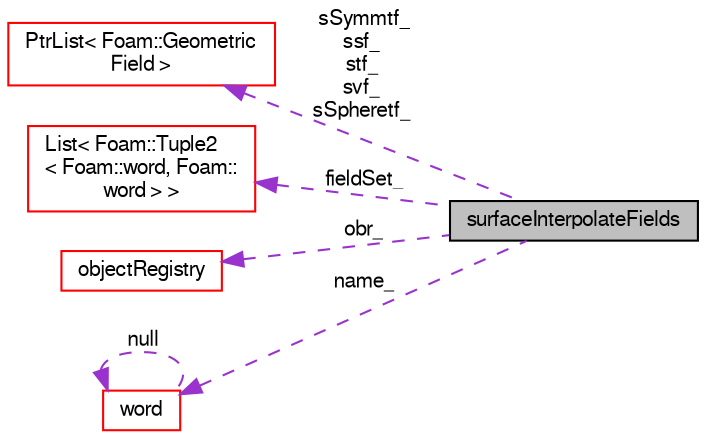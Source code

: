 digraph "surfaceInterpolateFields"
{
  bgcolor="transparent";
  edge [fontname="FreeSans",fontsize="10",labelfontname="FreeSans",labelfontsize="10"];
  node [fontname="FreeSans",fontsize="10",shape=record];
  rankdir="LR";
  Node1 [label="surfaceInterpolateFields",height=0.2,width=0.4,color="black", fillcolor="grey75", style="filled", fontcolor="black"];
  Node2 -> Node1 [dir="back",color="darkorchid3",fontsize="10",style="dashed",label=" sSymmtf_\nssf_\nstf_\nsvf_\nsSpheretf_" ,fontname="FreeSans"];
  Node2 [label="PtrList\< Foam::Geometric\lField \>",height=0.2,width=0.4,color="red",URL="$a25914.html"];
  Node4 -> Node1 [dir="back",color="darkorchid3",fontsize="10",style="dashed",label=" fieldSet_" ,fontname="FreeSans"];
  Node4 [label="List\< Foam::Tuple2\l\< Foam::word, Foam::\lword \> \>",height=0.2,width=0.4,color="red",URL="$a25694.html"];
  Node8 -> Node1 [dir="back",color="darkorchid3",fontsize="10",style="dashed",label=" obr_" ,fontname="FreeSans"];
  Node8 [label="objectRegistry",height=0.2,width=0.4,color="red",URL="$a26326.html",tooltip="Registry of regIOobjects. "];
  Node17 -> Node1 [dir="back",color="darkorchid3",fontsize="10",style="dashed",label=" name_" ,fontname="FreeSans"];
  Node17 [label="word",height=0.2,width=0.4,color="red",URL="$a28258.html",tooltip="A class for handling words, derived from string. "];
  Node17 -> Node17 [dir="back",color="darkorchid3",fontsize="10",style="dashed",label=" null" ,fontname="FreeSans"];
}
